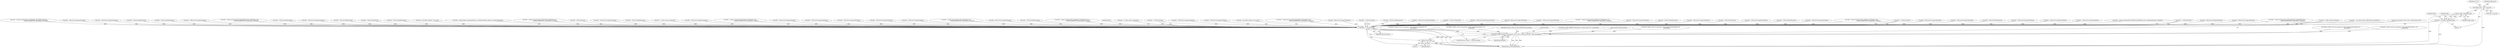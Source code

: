 digraph "0_Android_560ccdb509a7b86186fac0fce1b25bd9a3e6a6e8_2@pointer" {
"1001236" [label="(Call,*buffer_prop = &drv_ctx.ip_buf)"];
"1001275" [label="(Call,set_buffer_req(buffer_prop))"];
"1001273" [label="(Call,eRet = set_buffer_req(buffer_prop))"];
"1003093" [label="(Call,eRet != OMX_ErrorNone)"];
"1003096" [label="(Call,DEBUG_PRINT_ERROR(\"set_parameter: Error: 0x%x, setting param 0x%x\", eRet, paramIndex))"];
"1003100" [label="(Return,return eRet;)"];
"1002034" [label="(Call,eRet = OMX_ErrorInvalidComponentName)"];
"1003095" [label="(Identifier,OMX_ErrorNone)"];
"1001805" [label="(Call,eRet =OMX_ErrorUnsupportedSetting)"];
"1001987" [label="(Call,eRet = OMX_ErrorUnsupportedSetting)"];
"1002378" [label="(Call,eRet = enable_extradata(OMX_MPEG2SEQDISP_EXTRADATA, false,\n                                     ((QOMX_ENABLETYPE *)paramData)->bEnable))"];
"1003093" [label="(Call,eRet != OMX_ErrorNone)"];
"1002579" [label="(Call,eRet = enable_smoothstreaming())"];
"1002622" [label="(Call,eRet = use_android_native_buffer(hComp, paramData))"];
"1001245" [label="(Identifier,drv_ctx)"];
"1002243" [label="(Call,eRet = enable_extradata(VDEC_EXTRADATA_MB_ERROR_MAP, false,\n                                              ((QOMX_ENABLETYPE *)paramData)->bEnable))"];
"1000494" [label="(Call,eRet = OMX_ErrorUnsupportedSetting)"];
"1002423" [label="(Call,eRet = OMX_ErrorUnsupportedSetting)"];
"1001324" [label="(Call,eRet = OMX_ErrorBadPortIndex)"];
"1000656" [label="(Call,eRet = OMX_ErrorBadParameter)"];
"1002024" [label="(Call,eRet = OMX_ErrorUnsupportedSetting)"];
"1002273" [label="(Call,eRet = enable_extradata(OMX_FRAMEDIMENSION_EXTRADATA, false,\n                                        ((QOMX_ENABLETYPE *)paramData)->bEnable))"];
"1003099" [label="(Identifier,paramIndex)"];
"1003080" [label="(Call,eRet = OMX_ErrorBadParameter)"];
"1001580" [label="(Call,eRet = OMX_ErrorUnsupportedSetting)"];
"1002123" [label="(Call,eRet = OMX_ErrorBadPortIndex)"];
"1001279" [label="(Identifier,false)"];
"1000307" [label="(Call,eRet = OMX_ErrorHardware)"];
"1002725" [label="(Call,eRet = OMX_ErrorBadParameter)"];
"1001273" [label="(Call,eRet = set_buffer_req(buffer_prop))"];
"1001179" [label="(Call,eRet = get_buffer_req(&drv_ctx.op_buf))"];
"1000171" [label="(Call,(unsigned long)paramIndex)"];
"1001275" [label="(Call,set_buffer_req(buffer_prop))"];
"1002980" [label="(Call,eRet = enable_adaptive_playback(pParams->nMaxFrameWidth, pParams->nMaxFrameHeight))"];
"1002363" [label="(Call,eRet = enable_extradata(OMX_EXTNUSER_EXTRADATA, false,\n                                     ((QOMX_ENABLETYPE *)paramData)->bEnable))"];
"1001276" [label="(Identifier,buffer_prop)"];
"1000114" [label="(Call,eRet = OMX_ErrorNone)"];
"1002479" [label="(Call,eRet = OMX_ErrorUnsupportedSetting)"];
"1001207" [label="(Call,eRet = OMX_ErrorBadParameter)"];
"1001089" [label="(Call,eRet = is_video_session_supported())"];
"1000642" [label="(Call,eRet = OMX_ErrorUnsupportedSetting)"];
"1002147" [label="(Call,DEBUG_PRINT_LOW(\"set_parameter: OMX_IndexParamVideoMpeg4 %d\",\n                                       paramIndex))"];
"1001236" [label="(Call,*buffer_prop = &drv_ctx.ip_buf)"];
"1002348" [label="(Call,eRet = enable_extradata(OMX_BITSINFO_EXTRADATA, false,\n                                        ((QOMX_ENABLETYPE *)paramData)->bEnable))"];
"1000110" [label="(MethodParameterIn,OMX_IN OMX_INDEXTYPE paramIndex)"];
"1003101" [label="(Identifier,eRet)"];
"1002812" [label="(Call,eRet = OMX_ErrorUnsupportedSetting)"];
"1003102" [label="(MethodReturn,OMX_ERRORTYPE)"];
"1003098" [label="(Identifier,eRet)"];
"1001842" [label="(Call,eRet = OMX_ErrorUnsupportedSetting)"];
"1002674" [label="(Call,eRet = OMX_ErrorUnsupportedSetting)"];
"1001768" [label="(Call,eRet = OMX_ErrorUnsupportedSetting)"];
"1003089" [label="(Call,eRet = OMX_ErrorUnsupportedIndex)"];
"1002333" [label="(Call,eRet = enable_extradata(OMX_QP_EXTRADATA, false,\n                                        ((QOMX_ENABLETYPE *)paramData)->bEnable))"];
"1001940" [label="(Call,eRet =OMX_ErrorUnsupportedSetting)"];
"1001306" [label="(Call,eRet = OMX_ErrorBadParameter)"];
"1002318" [label="(Call,eRet = enable_extradata(OMX_FRAMEPACK_EXTRADATA, false,\n                                        ((QOMX_ENABLETYPE *)paramData)->bEnable))"];
"1000112" [label="(Block,)"];
"1003094" [label="(Identifier,eRet)"];
"1000412" [label="(Call,eRet = is_video_session_supported())"];
"1000739" [label="(Call,eRet == OMX_ErrorNone)"];
"1002912" [label="(Call,eRet = OMX_ErrorUnsupportedSetting)"];
"1002824" [label="(Call,eRet = OMX_ErrorUnsupportedSetting)"];
"1000498" [label="(Call,eRet = get_buffer_req(&drv_ctx.op_buf))"];
"1002258" [label="(Call,eRet = enable_extradata(OMX_FRAMEINFO_EXTRADATA, false,\n                                                ((QOMX_ENABLETYPE *)paramData)->bEnable))"];
"1001731" [label="(Call,eRet =OMX_ErrorUnsupportedSetting)"];
"1003054" [label="(Call,eRet == OMX_ErrorNone)"];
"1003096" [label="(Call,DEBUG_PRINT_ERROR(\"set_parameter: Error: 0x%x, setting param 0x%x\", eRet, paramIndex))"];
"1001495" [label="(Call,eRet = OMX_ErrorBadParameter)"];
"1003086" [label="(Call,DEBUG_PRINT_ERROR(\"Setparameter: unknown param %d\", paramIndex))"];
"1003100" [label="(Return,return eRet;)"];
"1002508" [label="(Call,eRet = OMX_ErrorUnsupportedSetting)"];
"1000974" [label="(Call,eRet = OMX_ErrorHardware)"];
"1003097" [label="(Literal,\"set_parameter: Error: 0x%x, setting param 0x%x\")"];
"1001895" [label="(Call,eRet =OMX_ErrorUnsupportedSetting)"];
"1001539" [label="(Call,eRet = OMX_ErrorUnsupportedSetting)"];
"1001237" [label="(Identifier,buffer_prop)"];
"1002288" [label="(Call,eRet = enable_extradata(OMX_INTERLACE_EXTRADATA, false,\n                                            ((QOMX_ENABLETYPE *)paramData)->bEnable))"];
"1002520" [label="(Call,eRet = OMX_ErrorUnsupportedSetting)"];
"1000772" [label="(Call,eRet = OMX_ErrorBadParameter)"];
"1002153" [label="(Call,DEBUG_PRINT_LOW(\"set_parameter: OMX_IndexParamVideoMpeg2 %d\",\n                                       paramIndex))"];
"1002734" [label="(Call,eRet = OMX_ErrorUnsupportedSetting)"];
"1000535" [label="(Call,eRet = OMX_ErrorHardware)"];
"1002883" [label="(Call,eRet = OMX_ErrorUnsupportedSetting)"];
"1002993" [label="(Call,eRet = OMX_ErrorBadParameter)"];
"1002532" [label="(Call,eRet = OMX_ErrorUnsupportedSetting)"];
"1002129" [label="(Call,DEBUG_PRINT_LOW(\"set_parameter: OMX_IndexParamVideoAvc %d\",\n                                     paramIndex))"];
"1002141" [label="(Call,DEBUG_PRINT_LOW(\"set_parameter: OMX_IndexParamVideoH263 %d\",\n                                      paramIndex))"];
"1002303" [label="(Call,eRet = enable_extradata(OMX_TIMEINFO_EXTRADATA, false,\n                                            ((QOMX_ENABLETYPE *)paramData)->bEnable))"];
"1001482" [label="(Call,eRet == OMX_ErrorNone)"];
"1002135" [label="(Call,DEBUG_PRINT_LOW(\"set_parameter: QOMX_IndexParamVideoMvc %d\",\n                                     paramIndex))"];
"1001694" [label="(Call,eRet =OMX_ErrorUnsupportedSetting)"];
"1002613" [label="(Call,eRet = OMX_ErrorUnsupportedSetting)"];
"1002975" [label="(Call,eRet = OMX_ErrorBadParameter)"];
"1001171" [label="(Call,eRet = OMX_ErrorUnsupportedSetting)"];
"1001274" [label="(Identifier,eRet)"];
"1003041" [label="(Call,eRet = OMX_ErrorUnsupportedSetting)"];
"1001231" [label="(Block,)"];
"1002235" [label="(Call,eRet = OMX_ErrorUnsupportedSetting)"];
"1003092" [label="(ControlStructure,if (eRet != OMX_ErrorNone))"];
"1001238" [label="(Call,&drv_ctx.ip_buf)"];
"1002568" [label="(Call,eRet = enable_extradata(OMX_PORTDEF_EXTRADATA, false, extradataIndexType->bEnabled))"];
"1002207" [label="(Call,eRet == OMX_ErrorNone)"];
"1001236" -> "1001231"  [label="AST: "];
"1001236" -> "1001238"  [label="CFG: "];
"1001237" -> "1001236"  [label="AST: "];
"1001238" -> "1001236"  [label="AST: "];
"1001245" -> "1001236"  [label="CFG: "];
"1001236" -> "1003102"  [label="DDG: "];
"1001236" -> "1001275"  [label="DDG: "];
"1001275" -> "1001273"  [label="AST: "];
"1001275" -> "1001276"  [label="CFG: "];
"1001276" -> "1001275"  [label="AST: "];
"1001273" -> "1001275"  [label="CFG: "];
"1001275" -> "1003102"  [label="DDG: "];
"1001275" -> "1001273"  [label="DDG: "];
"1001273" -> "1001231"  [label="AST: "];
"1001274" -> "1001273"  [label="AST: "];
"1001279" -> "1001273"  [label="CFG: "];
"1001273" -> "1003102"  [label="DDG: "];
"1001273" -> "1003093"  [label="DDG: "];
"1003093" -> "1003092"  [label="AST: "];
"1003093" -> "1003095"  [label="CFG: "];
"1003094" -> "1003093"  [label="AST: "];
"1003095" -> "1003093"  [label="AST: "];
"1003097" -> "1003093"  [label="CFG: "];
"1003101" -> "1003093"  [label="CFG: "];
"1003093" -> "1003102"  [label="DDG: "];
"1003093" -> "1003102"  [label="DDG: "];
"1003093" -> "1003102"  [label="DDG: "];
"1002423" -> "1003093"  [label="DDG: "];
"1001842" -> "1003093"  [label="DDG: "];
"1003089" -> "1003093"  [label="DDG: "];
"1002034" -> "1003093"  [label="DDG: "];
"1002520" -> "1003093"  [label="DDG: "];
"1000642" -> "1003093"  [label="DDG: "];
"1002123" -> "1003093"  [label="DDG: "];
"1002993" -> "1003093"  [label="DDG: "];
"1001171" -> "1003093"  [label="DDG: "];
"1002318" -> "1003093"  [label="DDG: "];
"1001895" -> "1003093"  [label="DDG: "];
"1000772" -> "1003093"  [label="DDG: "];
"1002980" -> "1003093"  [label="DDG: "];
"1002579" -> "1003093"  [label="DDG: "];
"1002532" -> "1003093"  [label="DDG: "];
"1002613" -> "1003093"  [label="DDG: "];
"1002912" -> "1003093"  [label="DDG: "];
"1002363" -> "1003093"  [label="DDG: "];
"1002243" -> "1003093"  [label="DDG: "];
"1002508" -> "1003093"  [label="DDG: "];
"1001694" -> "1003093"  [label="DDG: "];
"1001731" -> "1003093"  [label="DDG: "];
"1001768" -> "1003093"  [label="DDG: "];
"1003054" -> "1003093"  [label="DDG: "];
"1003054" -> "1003093"  [label="DDG: "];
"1001207" -> "1003093"  [label="DDG: "];
"1002824" -> "1003093"  [label="DDG: "];
"1000974" -> "1003093"  [label="DDG: "];
"1001987" -> "1003093"  [label="DDG: "];
"1000535" -> "1003093"  [label="DDG: "];
"1000494" -> "1003093"  [label="DDG: "];
"1000114" -> "1003093"  [label="DDG: "];
"1000739" -> "1003093"  [label="DDG: "];
"1000739" -> "1003093"  [label="DDG: "];
"1001179" -> "1003093"  [label="DDG: "];
"1001306" -> "1003093"  [label="DDG: "];
"1000498" -> "1003093"  [label="DDG: "];
"1002812" -> "1003093"  [label="DDG: "];
"1000412" -> "1003093"  [label="DDG: "];
"1002207" -> "1003093"  [label="DDG: "];
"1002207" -> "1003093"  [label="DDG: "];
"1002235" -> "1003093"  [label="DDG: "];
"1002734" -> "1003093"  [label="DDG: "];
"1001495" -> "1003093"  [label="DDG: "];
"1002378" -> "1003093"  [label="DDG: "];
"1001482" -> "1003093"  [label="DDG: "];
"1001482" -> "1003093"  [label="DDG: "];
"1002674" -> "1003093"  [label="DDG: "];
"1002273" -> "1003093"  [label="DDG: "];
"1002479" -> "1003093"  [label="DDG: "];
"1002883" -> "1003093"  [label="DDG: "];
"1002288" -> "1003093"  [label="DDG: "];
"1003080" -> "1003093"  [label="DDG: "];
"1003041" -> "1003093"  [label="DDG: "];
"1001805" -> "1003093"  [label="DDG: "];
"1000656" -> "1003093"  [label="DDG: "];
"1002568" -> "1003093"  [label="DDG: "];
"1002622" -> "1003093"  [label="DDG: "];
"1001324" -> "1003093"  [label="DDG: "];
"1001089" -> "1003093"  [label="DDG: "];
"1001940" -> "1003093"  [label="DDG: "];
"1002024" -> "1003093"  [label="DDG: "];
"1000307" -> "1003093"  [label="DDG: "];
"1002975" -> "1003093"  [label="DDG: "];
"1001580" -> "1003093"  [label="DDG: "];
"1001539" -> "1003093"  [label="DDG: "];
"1002258" -> "1003093"  [label="DDG: "];
"1002333" -> "1003093"  [label="DDG: "];
"1002348" -> "1003093"  [label="DDG: "];
"1002303" -> "1003093"  [label="DDG: "];
"1002725" -> "1003093"  [label="DDG: "];
"1003093" -> "1003096"  [label="DDG: "];
"1003093" -> "1003100"  [label="DDG: "];
"1003096" -> "1003092"  [label="AST: "];
"1003096" -> "1003099"  [label="CFG: "];
"1003097" -> "1003096"  [label="AST: "];
"1003098" -> "1003096"  [label="AST: "];
"1003099" -> "1003096"  [label="AST: "];
"1003101" -> "1003096"  [label="CFG: "];
"1003096" -> "1003102"  [label="DDG: "];
"1003096" -> "1003102"  [label="DDG: "];
"1003096" -> "1003102"  [label="DDG: "];
"1002129" -> "1003096"  [label="DDG: "];
"1002153" -> "1003096"  [label="DDG: "];
"1002147" -> "1003096"  [label="DDG: "];
"1003086" -> "1003096"  [label="DDG: "];
"1002135" -> "1003096"  [label="DDG: "];
"1002141" -> "1003096"  [label="DDG: "];
"1000171" -> "1003096"  [label="DDG: "];
"1000110" -> "1003096"  [label="DDG: "];
"1003096" -> "1003100"  [label="DDG: "];
"1003100" -> "1000112"  [label="AST: "];
"1003100" -> "1003101"  [label="CFG: "];
"1003101" -> "1003100"  [label="AST: "];
"1003102" -> "1003100"  [label="CFG: "];
"1003100" -> "1003102"  [label="DDG: "];
"1003101" -> "1003100"  [label="DDG: "];
}
